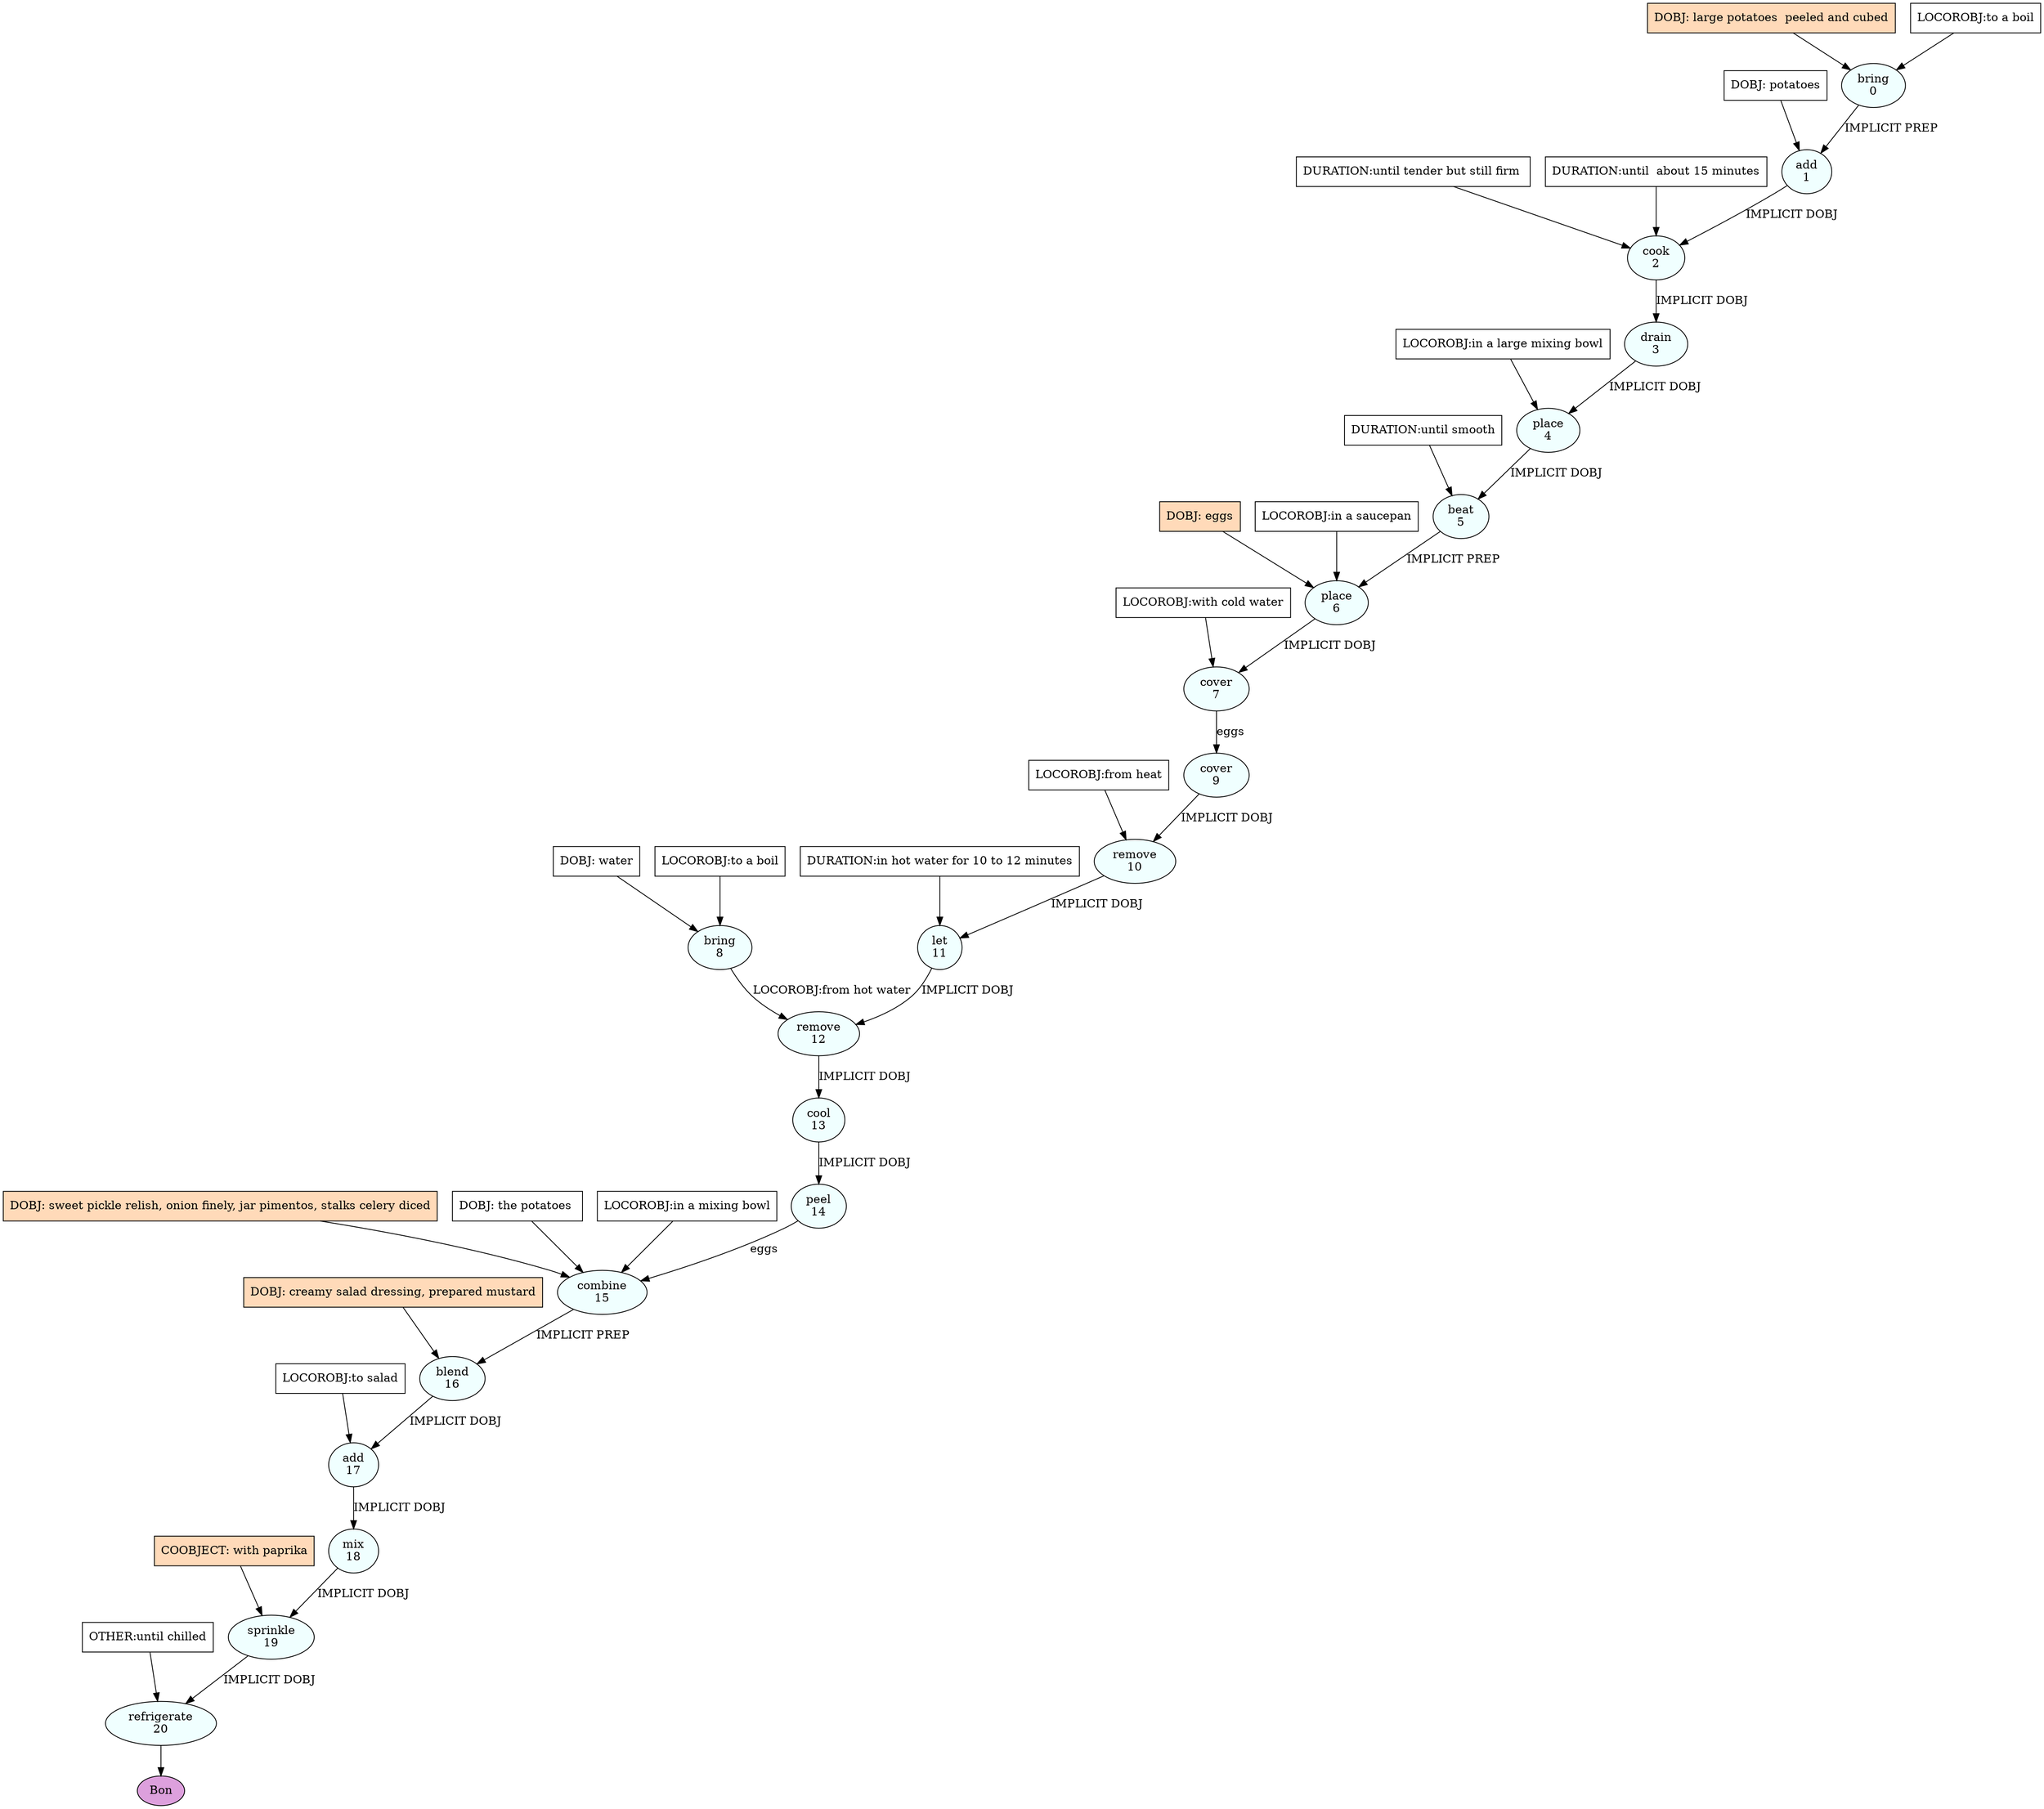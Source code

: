 digraph recipe {
E0[label="bring
0", shape=oval, style=filled, fillcolor=azure]
E1[label="add
1", shape=oval, style=filled, fillcolor=azure]
E2[label="cook
2", shape=oval, style=filled, fillcolor=azure]
E3[label="drain
3", shape=oval, style=filled, fillcolor=azure]
E4[label="place
4", shape=oval, style=filled, fillcolor=azure]
E5[label="beat
5", shape=oval, style=filled, fillcolor=azure]
E6[label="place
6", shape=oval, style=filled, fillcolor=azure]
E7[label="cover
7", shape=oval, style=filled, fillcolor=azure]
E8[label="bring
8", shape=oval, style=filled, fillcolor=azure]
E9[label="cover
9", shape=oval, style=filled, fillcolor=azure]
E10[label="remove
10", shape=oval, style=filled, fillcolor=azure]
E11[label="let
11", shape=oval, style=filled, fillcolor=azure]
E12[label="remove
12", shape=oval, style=filled, fillcolor=azure]
E13[label="cool
13", shape=oval, style=filled, fillcolor=azure]
E14[label="peel
14", shape=oval, style=filled, fillcolor=azure]
E15[label="combine
15", shape=oval, style=filled, fillcolor=azure]
E16[label="blend
16", shape=oval, style=filled, fillcolor=azure]
E17[label="add
17", shape=oval, style=filled, fillcolor=azure]
E18[label="mix
18", shape=oval, style=filled, fillcolor=azure]
E19[label="sprinkle
19", shape=oval, style=filled, fillcolor=azure]
E20[label="refrigerate
20", shape=oval, style=filled, fillcolor=azure]
D8[label="DOBJ: water", shape=box, style=filled, fillcolor=white]
D8 -> E8
P8_0[label="LOCOROBJ:to a boil", shape=box, style=filled, fillcolor=white]
P8_0 -> E8
D0[label="DOBJ: large potatoes  peeled and cubed", shape=box, style=filled, fillcolor=peachpuff]
D0 -> E0
P0_0[label="LOCOROBJ:to a boil", shape=box, style=filled, fillcolor=white]
P0_0 -> E0
D1_0[label="DOBJ: potatoes", shape=box, style=filled, fillcolor=white]
D1_0 -> E1
E0 -> E1 [label="IMPLICIT PREP"]
E1 -> E2 [label="IMPLICIT DOBJ"]
P2_0_0[label="DURATION:until tender but still firm ", shape=box, style=filled, fillcolor=white]
P2_0_0 -> E2
P2_0_1[label="DURATION:until  about 15 minutes", shape=box, style=filled, fillcolor=white]
P2_0_1 -> E2
E2 -> E3 [label="IMPLICIT DOBJ"]
E3 -> E4 [label="IMPLICIT DOBJ"]
P4_0_0[label="LOCOROBJ:in a large mixing bowl", shape=box, style=filled, fillcolor=white]
P4_0_0 -> E4
E4 -> E5 [label="IMPLICIT DOBJ"]
P5_0_0[label="DURATION:until smooth", shape=box, style=filled, fillcolor=white]
P5_0_0 -> E5
D6_ing[label="DOBJ: eggs", shape=box, style=filled, fillcolor=peachpuff]
D6_ing -> E6
E5 -> E6 [label="IMPLICIT PREP"]
P6_1_0[label="LOCOROBJ:in a saucepan", shape=box, style=filled, fillcolor=white]
P6_1_0 -> E6
E6 -> E7 [label="IMPLICIT DOBJ"]
P7_0_0[label="LOCOROBJ:with cold water", shape=box, style=filled, fillcolor=white]
P7_0_0 -> E7
E7 -> E9 [label="eggs"]
E9 -> E10 [label="IMPLICIT DOBJ"]
P10_0_0[label="LOCOROBJ:from heat", shape=box, style=filled, fillcolor=white]
P10_0_0 -> E10
E10 -> E11 [label="IMPLICIT DOBJ"]
P11_0_0[label="DURATION:in hot water for 10 to 12 minutes", shape=box, style=filled, fillcolor=white]
P11_0_0 -> E11
E11 -> E12 [label="IMPLICIT DOBJ"]
E8 -> E12 [label="LOCOROBJ:from hot water"]
E12 -> E13 [label="IMPLICIT DOBJ"]
E13 -> E14 [label="IMPLICIT DOBJ"]
D15_ing[label="DOBJ: sweet pickle relish, onion finely, jar pimentos, stalks celery diced", shape=box, style=filled, fillcolor=peachpuff]
D15_ing -> E15
D15_0[label="DOBJ: the potatoes ", shape=box, style=filled, fillcolor=white]
D15_0 -> E15
E14 -> E15 [label=" eggs "]
P15_0_0[label="LOCOROBJ:in a mixing bowl", shape=box, style=filled, fillcolor=white]
P15_0_0 -> E15
D16_ing[label="DOBJ: creamy salad dressing, prepared mustard", shape=box, style=filled, fillcolor=peachpuff]
D16_ing -> E16
E15 -> E16 [label="IMPLICIT PREP"]
E16 -> E17 [label="IMPLICIT DOBJ"]
P17_0_0[label="LOCOROBJ:to salad", shape=box, style=filled, fillcolor=white]
P17_0_0 -> E17
E17 -> E18 [label="IMPLICIT DOBJ"]
E18 -> E19 [label="IMPLICIT DOBJ"]
P19_0_ing[label="COOBJECT: with paprika", shape=box, style=filled, fillcolor=peachpuff]
P19_0_ing -> E19
E19 -> E20 [label="IMPLICIT DOBJ"]
P20_0_0[label="OTHER:until chilled", shape=box, style=filled, fillcolor=white]
P20_0_0 -> E20
EOR[label="Bon", shape=oval, style=filled, fillcolor=plum]
E20 -> EOR
}
